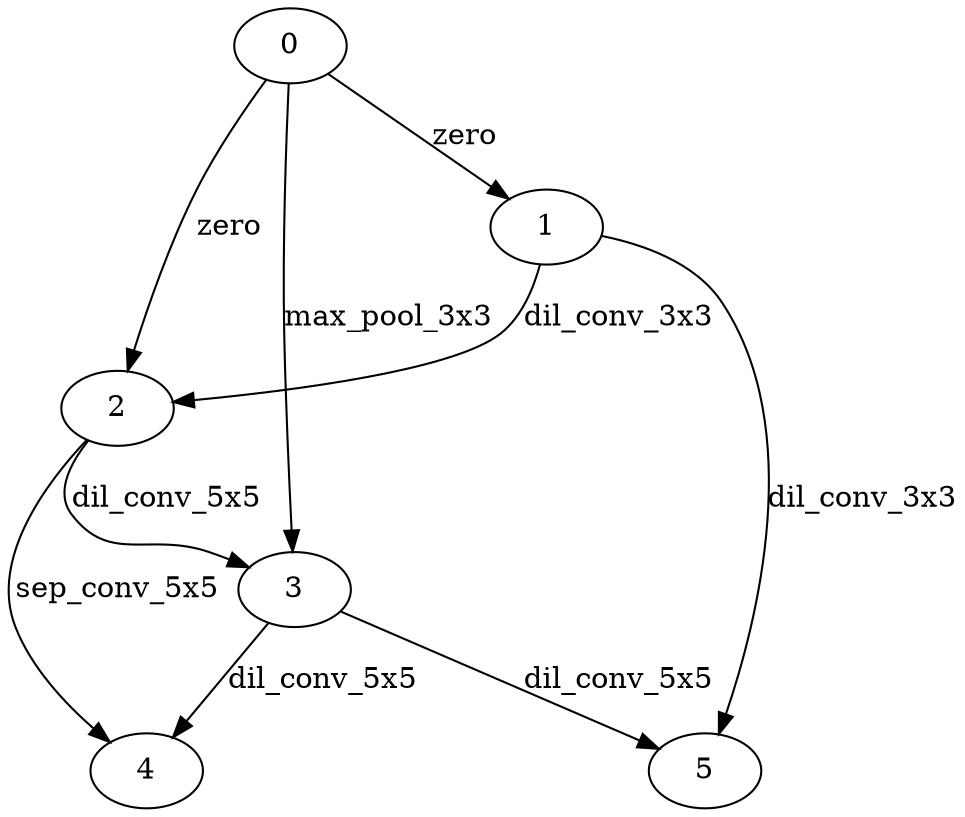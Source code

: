 digraph reduction_cell_10 {
	0 -> 1 [label=zero]
	1 -> 2 [label=dil_conv_3x3]
	0 -> 2 [label=zero]
	0 -> 3 [label=max_pool_3x3]
	2 -> 3 [label=dil_conv_5x5]
	2 -> 4 [label=sep_conv_5x5]
	3 -> 4 [label=dil_conv_5x5]
	1 -> 5 [label=dil_conv_3x3]
	3 -> 5 [label=dil_conv_5x5]
}

